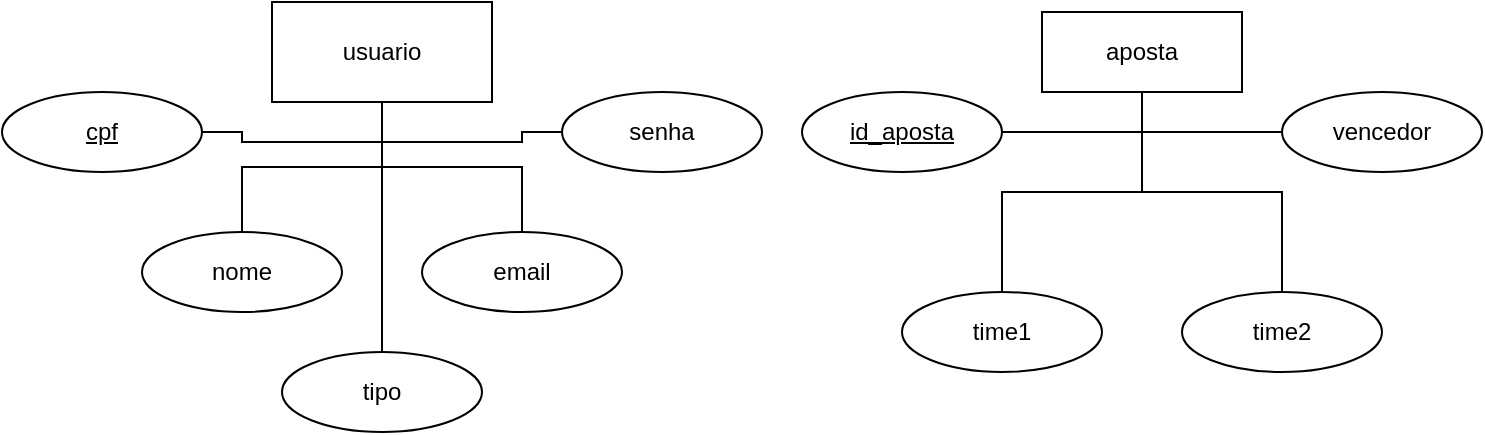 <mxfile version="24.7.7">
  <diagram name="Página-1" id="IHEpkmDW0GbL0TSdh8l_">
    <mxGraphModel dx="955" dy="506" grid="1" gridSize="10" guides="1" tooltips="1" connect="1" arrows="1" fold="1" page="1" pageScale="1" pageWidth="827" pageHeight="1169" math="0" shadow="0">
      <root>
        <mxCell id="0" />
        <mxCell id="1" parent="0" />
        <mxCell id="A5cxYsMhLrtSdASNx0yI-1" value="usuario" style="html=1;whiteSpace=wrap;" vertex="1" parent="1">
          <mxGeometry x="185" y="335" width="110" height="50" as="geometry" />
        </mxCell>
        <mxCell id="A5cxYsMhLrtSdASNx0yI-9" style="edgeStyle=orthogonalEdgeStyle;rounded=0;orthogonalLoop=1;jettySize=auto;html=1;entryX=0.5;entryY=1;entryDx=0;entryDy=0;endArrow=none;endFill=0;" edge="1" parent="1" source="A5cxYsMhLrtSdASNx0yI-2" target="A5cxYsMhLrtSdASNx0yI-1">
          <mxGeometry relative="1" as="geometry" />
        </mxCell>
        <mxCell id="A5cxYsMhLrtSdASNx0yI-2" value="nome" style="ellipse;whiteSpace=wrap;html=1;align=center;" vertex="1" parent="1">
          <mxGeometry x="120" y="450" width="100" height="40" as="geometry" />
        </mxCell>
        <mxCell id="A5cxYsMhLrtSdASNx0yI-8" style="edgeStyle=orthogonalEdgeStyle;rounded=0;orthogonalLoop=1;jettySize=auto;html=1;entryX=0.5;entryY=1;entryDx=0;entryDy=0;endArrow=none;endFill=0;" edge="1" parent="1" source="A5cxYsMhLrtSdASNx0yI-3" target="A5cxYsMhLrtSdASNx0yI-1">
          <mxGeometry relative="1" as="geometry" />
        </mxCell>
        <mxCell id="A5cxYsMhLrtSdASNx0yI-3" value="cpf" style="ellipse;whiteSpace=wrap;html=1;align=center;fontStyle=4;" vertex="1" parent="1">
          <mxGeometry x="50" y="380" width="100" height="40" as="geometry" />
        </mxCell>
        <mxCell id="A5cxYsMhLrtSdASNx0yI-10" style="edgeStyle=orthogonalEdgeStyle;rounded=0;orthogonalLoop=1;jettySize=auto;html=1;entryX=0.5;entryY=1;entryDx=0;entryDy=0;endArrow=none;endFill=0;" edge="1" parent="1" source="A5cxYsMhLrtSdASNx0yI-4" target="A5cxYsMhLrtSdASNx0yI-1">
          <mxGeometry relative="1" as="geometry" />
        </mxCell>
        <mxCell id="A5cxYsMhLrtSdASNx0yI-4" value="email" style="ellipse;whiteSpace=wrap;html=1;align=center;" vertex="1" parent="1">
          <mxGeometry x="260" y="450" width="100" height="40" as="geometry" />
        </mxCell>
        <mxCell id="A5cxYsMhLrtSdASNx0yI-11" style="edgeStyle=orthogonalEdgeStyle;rounded=0;orthogonalLoop=1;jettySize=auto;html=1;entryX=0.5;entryY=1;entryDx=0;entryDy=0;endArrow=none;endFill=0;" edge="1" parent="1" source="A5cxYsMhLrtSdASNx0yI-5" target="A5cxYsMhLrtSdASNx0yI-1">
          <mxGeometry relative="1" as="geometry" />
        </mxCell>
        <mxCell id="A5cxYsMhLrtSdASNx0yI-5" value="senha" style="ellipse;whiteSpace=wrap;html=1;align=center;" vertex="1" parent="1">
          <mxGeometry x="330" y="380" width="100" height="40" as="geometry" />
        </mxCell>
        <mxCell id="A5cxYsMhLrtSdASNx0yI-12" value="aposta" style="whiteSpace=wrap;html=1;align=center;" vertex="1" parent="1">
          <mxGeometry x="570" y="340" width="100" height="40" as="geometry" />
        </mxCell>
        <mxCell id="A5cxYsMhLrtSdASNx0yI-20" style="edgeStyle=orthogonalEdgeStyle;rounded=0;orthogonalLoop=1;jettySize=auto;html=1;entryX=0.5;entryY=1;entryDx=0;entryDy=0;endArrow=none;endFill=0;" edge="1" parent="1" source="A5cxYsMhLrtSdASNx0yI-15" target="A5cxYsMhLrtSdASNx0yI-12">
          <mxGeometry relative="1" as="geometry" />
        </mxCell>
        <mxCell id="A5cxYsMhLrtSdASNx0yI-15" value="time1" style="ellipse;whiteSpace=wrap;html=1;align=center;" vertex="1" parent="1">
          <mxGeometry x="500" y="480" width="100" height="40" as="geometry" />
        </mxCell>
        <mxCell id="A5cxYsMhLrtSdASNx0yI-22" style="edgeStyle=orthogonalEdgeStyle;rounded=0;orthogonalLoop=1;jettySize=auto;html=1;entryX=0.5;entryY=1;entryDx=0;entryDy=0;endArrow=none;endFill=0;" edge="1" parent="1" source="A5cxYsMhLrtSdASNx0yI-16" target="A5cxYsMhLrtSdASNx0yI-12">
          <mxGeometry relative="1" as="geometry" />
        </mxCell>
        <mxCell id="A5cxYsMhLrtSdASNx0yI-16" value="time2" style="ellipse;whiteSpace=wrap;html=1;align=center;" vertex="1" parent="1">
          <mxGeometry x="640" y="480" width="100" height="40" as="geometry" />
        </mxCell>
        <mxCell id="A5cxYsMhLrtSdASNx0yI-19" style="edgeStyle=orthogonalEdgeStyle;rounded=0;orthogonalLoop=1;jettySize=auto;html=1;entryX=0.5;entryY=1;entryDx=0;entryDy=0;endArrow=none;endFill=0;" edge="1" parent="1" source="A5cxYsMhLrtSdASNx0yI-17" target="A5cxYsMhLrtSdASNx0yI-12">
          <mxGeometry relative="1" as="geometry" />
        </mxCell>
        <mxCell id="A5cxYsMhLrtSdASNx0yI-17" value="id_aposta" style="ellipse;whiteSpace=wrap;html=1;align=center;fontStyle=4;" vertex="1" parent="1">
          <mxGeometry x="450" y="380" width="100" height="40" as="geometry" />
        </mxCell>
        <mxCell id="A5cxYsMhLrtSdASNx0yI-23" style="edgeStyle=orthogonalEdgeStyle;rounded=0;orthogonalLoop=1;jettySize=auto;html=1;entryX=0.5;entryY=1;entryDx=0;entryDy=0;endArrow=none;endFill=0;" edge="1" parent="1" source="A5cxYsMhLrtSdASNx0yI-18" target="A5cxYsMhLrtSdASNx0yI-12">
          <mxGeometry relative="1" as="geometry" />
        </mxCell>
        <mxCell id="A5cxYsMhLrtSdASNx0yI-18" value="vencedor" style="ellipse;whiteSpace=wrap;html=1;align=center;" vertex="1" parent="1">
          <mxGeometry x="690" y="380" width="100" height="40" as="geometry" />
        </mxCell>
        <mxCell id="A5cxYsMhLrtSdASNx0yI-26" style="edgeStyle=orthogonalEdgeStyle;rounded=0;orthogonalLoop=1;jettySize=auto;html=1;entryX=0.5;entryY=1;entryDx=0;entryDy=0;endArrow=none;endFill=0;" edge="1" parent="1" source="A5cxYsMhLrtSdASNx0yI-25" target="A5cxYsMhLrtSdASNx0yI-1">
          <mxGeometry relative="1" as="geometry" />
        </mxCell>
        <mxCell id="A5cxYsMhLrtSdASNx0yI-25" value="tipo" style="ellipse;whiteSpace=wrap;html=1;align=center;" vertex="1" parent="1">
          <mxGeometry x="190" y="510" width="100" height="40" as="geometry" />
        </mxCell>
      </root>
    </mxGraphModel>
  </diagram>
</mxfile>
